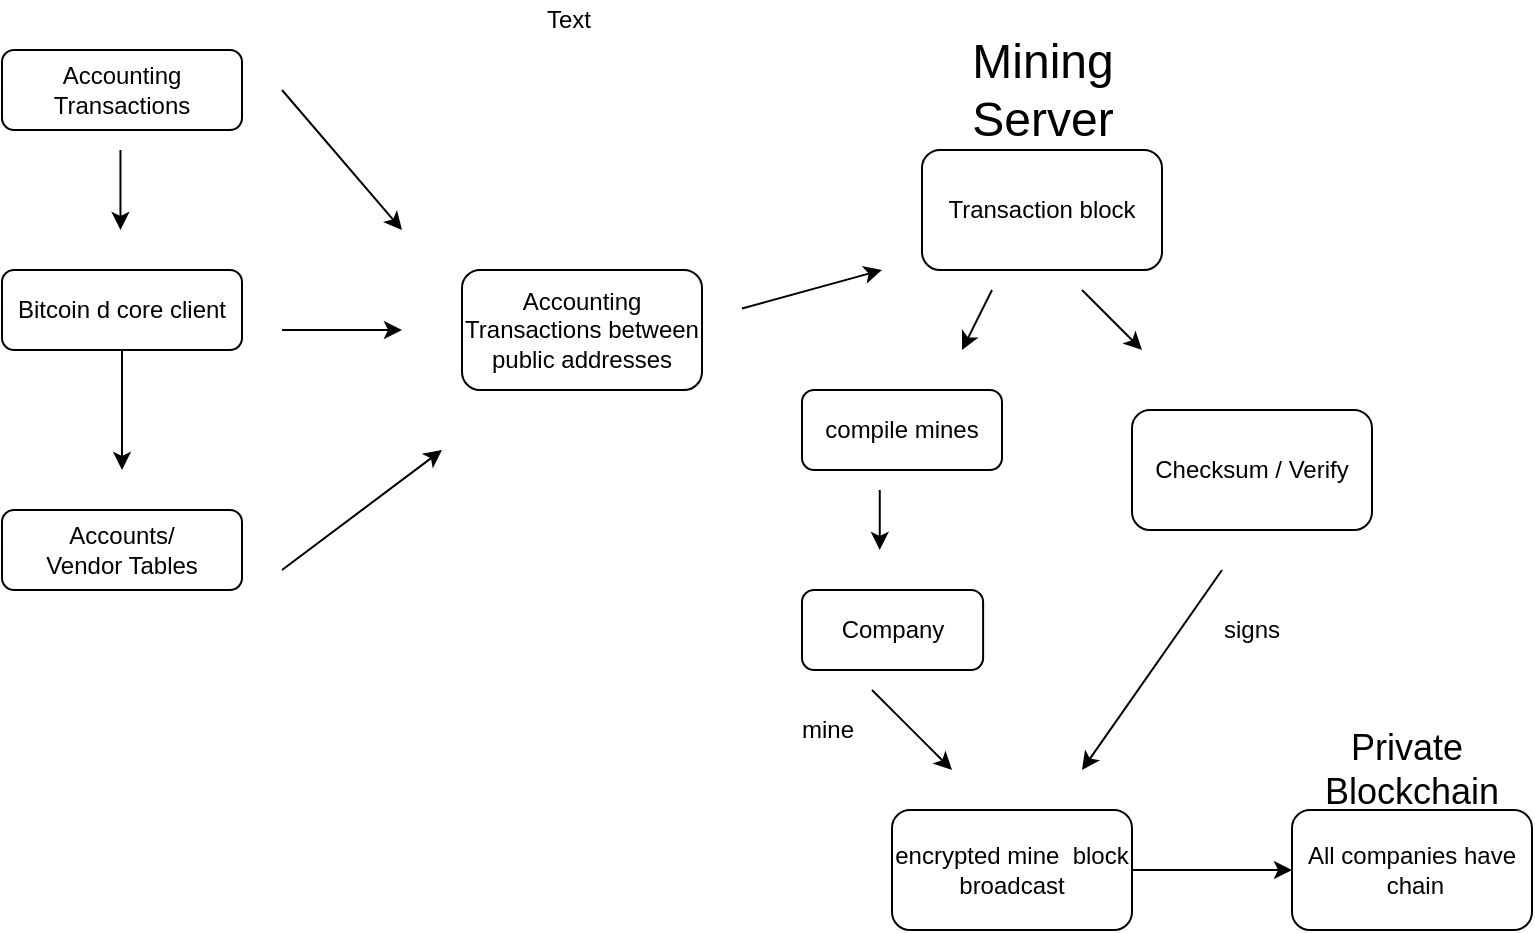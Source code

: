 <mxfile version="12.5.5" type="github"><diagram id="C5RBs43oDa-KdzZeNtuy" name="Page-1"><mxGraphModel dx="983" dy="589" grid="1" gridSize="10" guides="1" tooltips="1" connect="1" arrows="1" fold="1" page="1" pageScale="1" pageWidth="827" pageHeight="1169" math="0" shadow="0"><root><mxCell id="WIyWlLk6GJQsqaUBKTNV-0"/><mxCell id="WIyWlLk6GJQsqaUBKTNV-1" parent="WIyWlLk6GJQsqaUBKTNV-0"/><mxCell id="WIyWlLk6GJQsqaUBKTNV-3" value="Accounting&lt;br&gt;Transactions" style="rounded=1;whiteSpace=wrap;html=1;fontSize=12;glass=0;strokeWidth=1;shadow=0;" parent="WIyWlLk6GJQsqaUBKTNV-1" vertex="1"><mxGeometry y="80" width="120" height="40" as="geometry"/></mxCell><mxCell id="NUg8hyw_O5lgq4UBBFah-40" value="" style="edgeStyle=orthogonalEdgeStyle;rounded=0;orthogonalLoop=1;jettySize=auto;html=1;" edge="1" parent="WIyWlLk6GJQsqaUBKTNV-1" source="WIyWlLk6GJQsqaUBKTNV-7"><mxGeometry relative="1" as="geometry"><mxPoint x="60" y="290" as="targetPoint"/></mxGeometry></mxCell><mxCell id="WIyWlLk6GJQsqaUBKTNV-7" value="Bitcoin d core client" style="rounded=1;whiteSpace=wrap;html=1;fontSize=12;glass=0;strokeWidth=1;shadow=0;" parent="WIyWlLk6GJQsqaUBKTNV-1" vertex="1"><mxGeometry x="2.731e-14" y="190" width="120" height="40" as="geometry"/></mxCell><mxCell id="WIyWlLk6GJQsqaUBKTNV-12" value="Accounts/&lt;br&gt;Vendor Tables" style="rounded=1;whiteSpace=wrap;html=1;fontSize=12;glass=0;strokeWidth=1;shadow=0;" parent="WIyWlLk6GJQsqaUBKTNV-1" vertex="1"><mxGeometry y="310" width="120" height="40" as="geometry"/></mxCell><mxCell id="NUg8hyw_O5lgq4UBBFah-0" value="" style="endArrow=classic;html=1;" edge="1" parent="WIyWlLk6GJQsqaUBKTNV-1"><mxGeometry width="50" height="50" relative="1" as="geometry"><mxPoint x="140" y="340" as="sourcePoint"/><mxPoint x="220" y="280" as="targetPoint"/></mxGeometry></mxCell><mxCell id="NUg8hyw_O5lgq4UBBFah-1" value="" style="endArrow=classic;html=1;" edge="1" parent="WIyWlLk6GJQsqaUBKTNV-1"><mxGeometry width="50" height="50" relative="1" as="geometry"><mxPoint x="140" y="220" as="sourcePoint"/><mxPoint x="200" y="220" as="targetPoint"/></mxGeometry></mxCell><mxCell id="NUg8hyw_O5lgq4UBBFah-2" value="" style="endArrow=classic;html=1;" edge="1" parent="WIyWlLk6GJQsqaUBKTNV-1"><mxGeometry width="50" height="50" relative="1" as="geometry"><mxPoint x="140" y="100" as="sourcePoint"/><mxPoint x="200" y="170" as="targetPoint"/></mxGeometry></mxCell><mxCell id="NUg8hyw_O5lgq4UBBFah-3" value="Accounting Transactions between public addresses" style="rounded=1;whiteSpace=wrap;html=1;" vertex="1" parent="WIyWlLk6GJQsqaUBKTNV-1"><mxGeometry x="230" y="190" width="120" height="60" as="geometry"/></mxCell><mxCell id="NUg8hyw_O5lgq4UBBFah-5" value="" style="endArrow=classic;html=1;" edge="1" parent="WIyWlLk6GJQsqaUBKTNV-1"><mxGeometry width="50" height="50" relative="1" as="geometry"><mxPoint x="370" y="209.23" as="sourcePoint"/><mxPoint x="440" y="190" as="targetPoint"/><Array as="points"/></mxGeometry></mxCell><mxCell id="NUg8hyw_O5lgq4UBBFah-6" value="Transaction block" style="rounded=1;whiteSpace=wrap;html=1;" vertex="1" parent="WIyWlLk6GJQsqaUBKTNV-1"><mxGeometry x="460" y="130" width="120" height="60" as="geometry"/></mxCell><mxCell id="NUg8hyw_O5lgq4UBBFah-8" value="&lt;font style=&quot;font-size: 24px&quot;&gt;Mining&lt;br&gt;Server&lt;/font&gt;" style="text;html=1;align=center;verticalAlign=middle;resizable=0;points=[];autosize=1;" vertex="1" parent="WIyWlLk6GJQsqaUBKTNV-1"><mxGeometry x="475" y="80" width="90" height="40" as="geometry"/></mxCell><mxCell id="NUg8hyw_O5lgq4UBBFah-23" value="" style="endArrow=classic;html=1;" edge="1" parent="WIyWlLk6GJQsqaUBKTNV-1"><mxGeometry width="50" height="50" relative="1" as="geometry"><mxPoint x="495" y="200" as="sourcePoint"/><mxPoint x="480" y="230" as="targetPoint"/></mxGeometry></mxCell><mxCell id="NUg8hyw_O5lgq4UBBFah-24" value="compile mines" style="rounded=1;whiteSpace=wrap;html=1;" vertex="1" parent="WIyWlLk6GJQsqaUBKTNV-1"><mxGeometry x="400" y="250" width="100" height="40" as="geometry"/></mxCell><mxCell id="NUg8hyw_O5lgq4UBBFah-25" value="" style="endArrow=classic;html=1;" edge="1" parent="WIyWlLk6GJQsqaUBKTNV-1"><mxGeometry width="50" height="50" relative="1" as="geometry"><mxPoint x="438.88" y="300" as="sourcePoint"/><mxPoint x="438.88" y="330" as="targetPoint"/></mxGeometry></mxCell><mxCell id="NUg8hyw_O5lgq4UBBFah-26" value="Company" style="rounded=1;whiteSpace=wrap;html=1;" vertex="1" parent="WIyWlLk6GJQsqaUBKTNV-1"><mxGeometry x="400" y="350" width="90.56" height="40" as="geometry"/></mxCell><mxCell id="NUg8hyw_O5lgq4UBBFah-27" value="" style="endArrow=classic;html=1;" edge="1" parent="WIyWlLk6GJQsqaUBKTNV-1"><mxGeometry width="50" height="50" relative="1" as="geometry"><mxPoint x="435" y="400" as="sourcePoint"/><mxPoint x="475" y="440" as="targetPoint"/><Array as="points"><mxPoint x="455" y="420"/></Array></mxGeometry></mxCell><mxCell id="NUg8hyw_O5lgq4UBBFah-29" value="mine" style="text;html=1;strokeColor=none;fillColor=none;align=center;verticalAlign=middle;whiteSpace=wrap;rounded=0;" vertex="1" parent="WIyWlLk6GJQsqaUBKTNV-1"><mxGeometry x="393" y="410" width="40" height="20" as="geometry"/></mxCell><mxCell id="NUg8hyw_O5lgq4UBBFah-30" value="" style="endArrow=classic;html=1;" edge="1" parent="WIyWlLk6GJQsqaUBKTNV-1"><mxGeometry width="50" height="50" relative="1" as="geometry"><mxPoint x="540" y="200" as="sourcePoint"/><mxPoint x="570" y="230" as="targetPoint"/></mxGeometry></mxCell><mxCell id="NUg8hyw_O5lgq4UBBFah-31" value="Checksum / Verify" style="rounded=1;whiteSpace=wrap;html=1;" vertex="1" parent="WIyWlLk6GJQsqaUBKTNV-1"><mxGeometry x="565" y="260" width="120" height="60" as="geometry"/></mxCell><mxCell id="NUg8hyw_O5lgq4UBBFah-33" value="" style="endArrow=classic;html=1;" edge="1" parent="WIyWlLk6GJQsqaUBKTNV-1"><mxGeometry width="50" height="50" relative="1" as="geometry"><mxPoint x="610" y="340" as="sourcePoint"/><mxPoint x="540" y="440" as="targetPoint"/></mxGeometry></mxCell><mxCell id="NUg8hyw_O5lgq4UBBFah-34" value="signs" style="text;html=1;strokeColor=none;fillColor=none;align=center;verticalAlign=middle;whiteSpace=wrap;rounded=0;" vertex="1" parent="WIyWlLk6GJQsqaUBKTNV-1"><mxGeometry x="605" y="360" width="40" height="20" as="geometry"/></mxCell><mxCell id="NUg8hyw_O5lgq4UBBFah-37" value="" style="edgeStyle=orthogonalEdgeStyle;rounded=0;orthogonalLoop=1;jettySize=auto;html=1;" edge="1" parent="WIyWlLk6GJQsqaUBKTNV-1" source="NUg8hyw_O5lgq4UBBFah-35" target="NUg8hyw_O5lgq4UBBFah-36"><mxGeometry relative="1" as="geometry"/></mxCell><mxCell id="NUg8hyw_O5lgq4UBBFah-35" value="encrypted mine &amp;nbsp;block&lt;br&gt;broadcast" style="rounded=1;whiteSpace=wrap;html=1;" vertex="1" parent="WIyWlLk6GJQsqaUBKTNV-1"><mxGeometry x="445" y="460" width="120" height="60" as="geometry"/></mxCell><mxCell id="NUg8hyw_O5lgq4UBBFah-36" value="All companies have &amp;nbsp;chain" style="rounded=1;whiteSpace=wrap;html=1;" vertex="1" parent="WIyWlLk6GJQsqaUBKTNV-1"><mxGeometry x="645" y="460" width="120" height="60" as="geometry"/></mxCell><mxCell id="NUg8hyw_O5lgq4UBBFah-38" value="&lt;font style=&quot;font-size: 18px&quot;&gt;Private&amp;nbsp;&lt;br&gt;Blockchain&lt;/font&gt;" style="text;html=1;strokeColor=none;fillColor=none;align=center;verticalAlign=middle;whiteSpace=wrap;rounded=0;" vertex="1" parent="WIyWlLk6GJQsqaUBKTNV-1"><mxGeometry x="685" y="430" width="40" height="20" as="geometry"/></mxCell><mxCell id="NUg8hyw_O5lgq4UBBFah-41" value="" style="endArrow=classic;html=1;" edge="1" parent="WIyWlLk6GJQsqaUBKTNV-1"><mxGeometry width="50" height="50" relative="1" as="geometry"><mxPoint x="59.23" y="130" as="sourcePoint"/><mxPoint x="59.23" y="170" as="targetPoint"/></mxGeometry></mxCell><mxCell id="NUg8hyw_O5lgq4UBBFah-45" value="Text" style="text;html=1;align=center;verticalAlign=middle;resizable=0;points=[];autosize=1;" vertex="1" parent="WIyWlLk6GJQsqaUBKTNV-1"><mxGeometry x="263" y="55" width="40" height="20" as="geometry"/></mxCell></root></mxGraphModel></diagram></mxfile>